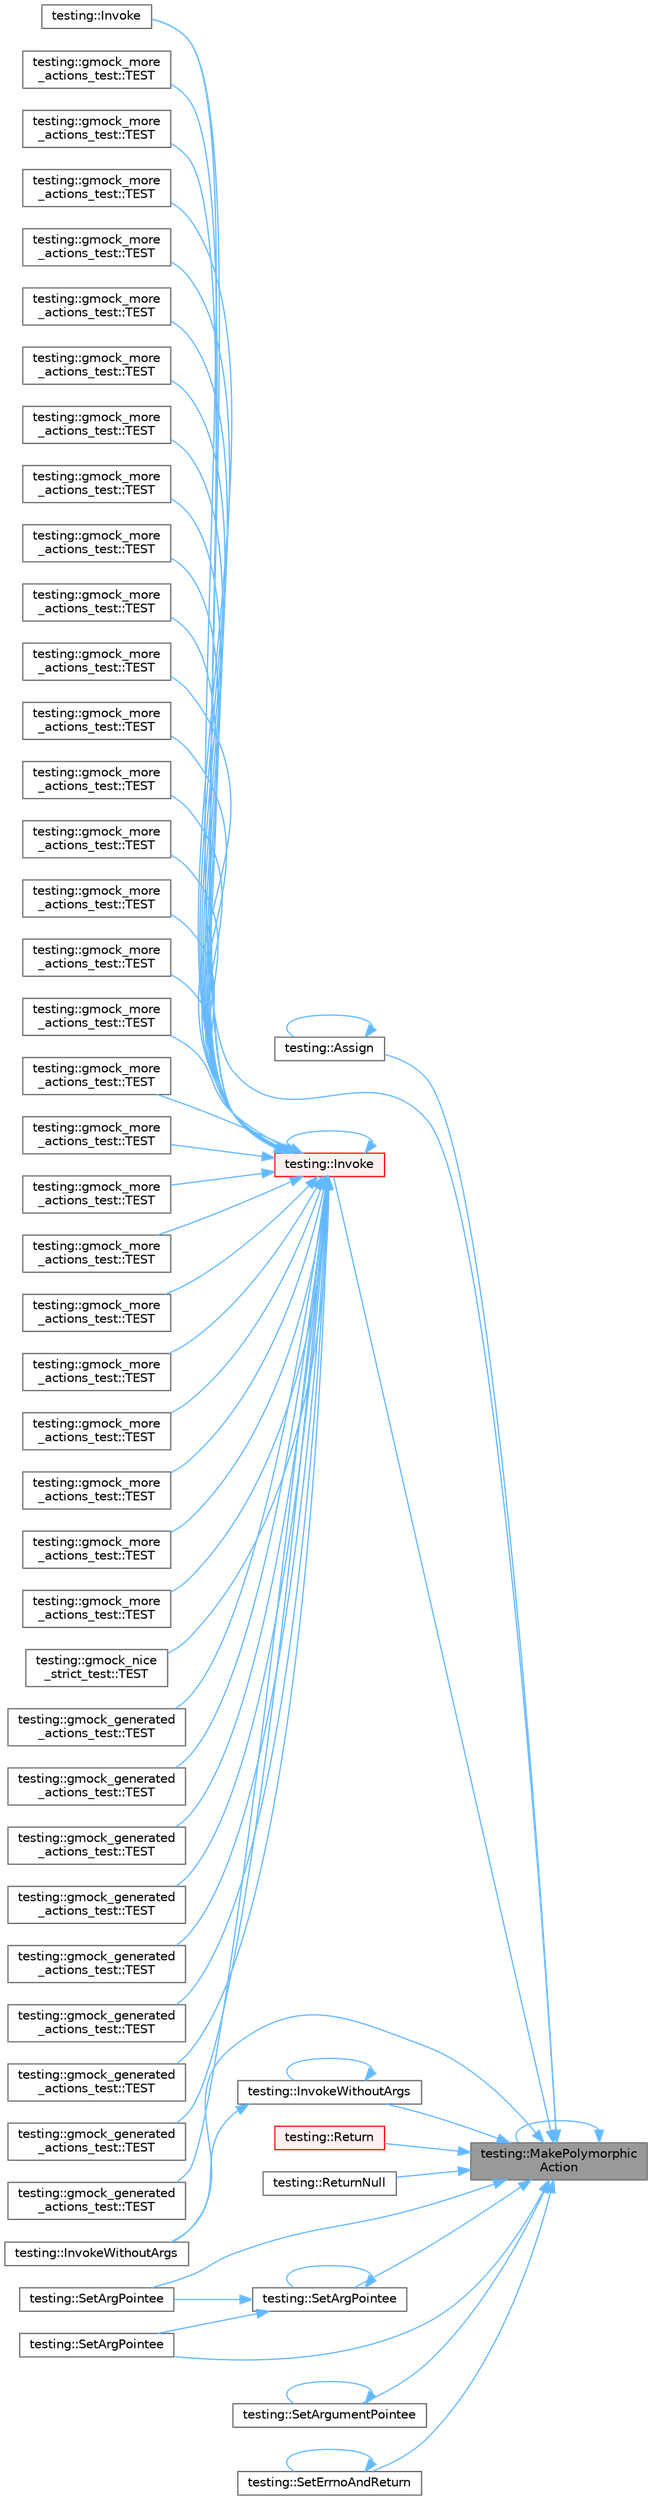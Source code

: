 digraph "testing::MakePolymorphicAction"
{
 // LATEX_PDF_SIZE
  bgcolor="transparent";
  edge [fontname=Helvetica,fontsize=10,labelfontname=Helvetica,labelfontsize=10];
  node [fontname=Helvetica,fontsize=10,shape=box,height=0.2,width=0.4];
  rankdir="RL";
  Node1 [id="Node000001",label="testing::MakePolymorphic\lAction",height=0.2,width=0.4,color="gray40", fillcolor="grey60", style="filled", fontcolor="black",tooltip=" "];
  Node1 -> Node2 [id="edge1_Node000001_Node000002",dir="back",color="steelblue1",style="solid",tooltip=" "];
  Node2 [id="Node000002",label="testing::Assign",height=0.2,width=0.4,color="grey40", fillcolor="white", style="filled",URL="$namespacetesting.html#a630f14770743960d9d1b7c71cfd9034c",tooltip=" "];
  Node2 -> Node2 [id="edge2_Node000002_Node000002",dir="back",color="steelblue1",style="solid",tooltip=" "];
  Node1 -> Node3 [id="edge3_Node000001_Node000003",dir="back",color="steelblue1",style="solid",tooltip=" "];
  Node3 [id="Node000003",label="testing::Invoke",height=0.2,width=0.4,color="grey40", fillcolor="white", style="filled",URL="$namespacetesting.html#a6be86fcc41ea419fce06c060f4ae33fa",tooltip=" "];
  Node1 -> Node4 [id="edge4_Node000001_Node000004",dir="back",color="steelblue1",style="solid",tooltip=" "];
  Node4 [id="Node000004",label="testing::Invoke",height=0.2,width=0.4,color="red", fillcolor="#FFF0F0", style="filled",URL="$namespacetesting.html#ac06a5d08441c2de733e4f917d3848478",tooltip=" "];
  Node4 -> Node3 [id="edge5_Node000004_Node000003",dir="back",color="steelblue1",style="solid",tooltip=" "];
  Node4 -> Node4 [id="edge6_Node000004_Node000004",dir="back",color="steelblue1",style="solid",tooltip=" "];
  Node4 -> Node5 [id="edge7_Node000004_Node000005",dir="back",color="steelblue1",style="solid",tooltip=" "];
  Node5 [id="Node000005",label="testing::gmock_more\l_actions_test::TEST",height=0.2,width=0.4,color="grey40", fillcolor="white", style="filled",URL="$namespacetesting_1_1gmock__more__actions__test.html#a86221fa7d09853358e38c01b0d6ceced",tooltip=" "];
  Node4 -> Node6 [id="edge8_Node000004_Node000006",dir="back",color="steelblue1",style="solid",tooltip=" "];
  Node6 [id="Node000006",label="testing::gmock_more\l_actions_test::TEST",height=0.2,width=0.4,color="grey40", fillcolor="white", style="filled",URL="$namespacetesting_1_1gmock__more__actions__test.html#a14b55eb4c0d0b3149e269eea1443cb58",tooltip=" "];
  Node4 -> Node7 [id="edge9_Node000004_Node000007",dir="back",color="steelblue1",style="solid",tooltip=" "];
  Node7 [id="Node000007",label="testing::gmock_more\l_actions_test::TEST",height=0.2,width=0.4,color="grey40", fillcolor="white", style="filled",URL="$namespacetesting_1_1gmock__more__actions__test.html#af0ab6ef9fdf48e8442a5579ab27eb517",tooltip=" "];
  Node4 -> Node8 [id="edge10_Node000004_Node000008",dir="back",color="steelblue1",style="solid",tooltip=" "];
  Node8 [id="Node000008",label="testing::gmock_more\l_actions_test::TEST",height=0.2,width=0.4,color="grey40", fillcolor="white", style="filled",URL="$namespacetesting_1_1gmock__more__actions__test.html#a512db122c5beadeeef026bb54aec7e45",tooltip=" "];
  Node4 -> Node9 [id="edge11_Node000004_Node000009",dir="back",color="steelblue1",style="solid",tooltip=" "];
  Node9 [id="Node000009",label="testing::gmock_more\l_actions_test::TEST",height=0.2,width=0.4,color="grey40", fillcolor="white", style="filled",URL="$namespacetesting_1_1gmock__more__actions__test.html#a715c088109e141aa577e497e3729b98b",tooltip=" "];
  Node4 -> Node10 [id="edge12_Node000004_Node000010",dir="back",color="steelblue1",style="solid",tooltip=" "];
  Node10 [id="Node000010",label="testing::gmock_more\l_actions_test::TEST",height=0.2,width=0.4,color="grey40", fillcolor="white", style="filled",URL="$namespacetesting_1_1gmock__more__actions__test.html#a1f11171c55d049143c980502213e0b11",tooltip=" "];
  Node4 -> Node11 [id="edge13_Node000004_Node000011",dir="back",color="steelblue1",style="solid",tooltip=" "];
  Node11 [id="Node000011",label="testing::gmock_more\l_actions_test::TEST",height=0.2,width=0.4,color="grey40", fillcolor="white", style="filled",URL="$namespacetesting_1_1gmock__more__actions__test.html#a5bfedd2255bbfe7ffcbc76ec581b2ff6",tooltip=" "];
  Node4 -> Node12 [id="edge14_Node000004_Node000012",dir="back",color="steelblue1",style="solid",tooltip=" "];
  Node12 [id="Node000012",label="testing::gmock_more\l_actions_test::TEST",height=0.2,width=0.4,color="grey40", fillcolor="white", style="filled",URL="$namespacetesting_1_1gmock__more__actions__test.html#acdcc7f6a35e6373f3d0b3a71f98c418b",tooltip=" "];
  Node4 -> Node13 [id="edge15_Node000004_Node000013",dir="back",color="steelblue1",style="solid",tooltip=" "];
  Node13 [id="Node000013",label="testing::gmock_more\l_actions_test::TEST",height=0.2,width=0.4,color="grey40", fillcolor="white", style="filled",URL="$namespacetesting_1_1gmock__more__actions__test.html#adb0c29d688c079ad5bf07d5a0bd72aea",tooltip=" "];
  Node4 -> Node14 [id="edge16_Node000004_Node000014",dir="back",color="steelblue1",style="solid",tooltip=" "];
  Node14 [id="Node000014",label="testing::gmock_more\l_actions_test::TEST",height=0.2,width=0.4,color="grey40", fillcolor="white", style="filled",URL="$namespacetesting_1_1gmock__more__actions__test.html#abb046fd809977722720c9ce63afd7af5",tooltip=" "];
  Node4 -> Node15 [id="edge17_Node000004_Node000015",dir="back",color="steelblue1",style="solid",tooltip=" "];
  Node15 [id="Node000015",label="testing::gmock_more\l_actions_test::TEST",height=0.2,width=0.4,color="grey40", fillcolor="white", style="filled",URL="$namespacetesting_1_1gmock__more__actions__test.html#a2b98a8a68d37a0bec600227372a1cff8",tooltip=" "];
  Node4 -> Node16 [id="edge18_Node000004_Node000016",dir="back",color="steelblue1",style="solid",tooltip=" "];
  Node16 [id="Node000016",label="testing::gmock_more\l_actions_test::TEST",height=0.2,width=0.4,color="grey40", fillcolor="white", style="filled",URL="$namespacetesting_1_1gmock__more__actions__test.html#a386ce48f1f0a49e2b94a16deeffc2084",tooltip=" "];
  Node4 -> Node17 [id="edge19_Node000004_Node000017",dir="back",color="steelblue1",style="solid",tooltip=" "];
  Node17 [id="Node000017",label="testing::gmock_more\l_actions_test::TEST",height=0.2,width=0.4,color="grey40", fillcolor="white", style="filled",URL="$namespacetesting_1_1gmock__more__actions__test.html#a906bd5cc7aa38e2cc861a9732481fce7",tooltip=" "];
  Node4 -> Node18 [id="edge20_Node000004_Node000018",dir="back",color="steelblue1",style="solid",tooltip=" "];
  Node18 [id="Node000018",label="testing::gmock_more\l_actions_test::TEST",height=0.2,width=0.4,color="grey40", fillcolor="white", style="filled",URL="$namespacetesting_1_1gmock__more__actions__test.html#a8939ea1ccb0d8787c926c92441b27f6c",tooltip=" "];
  Node4 -> Node19 [id="edge21_Node000004_Node000019",dir="back",color="steelblue1",style="solid",tooltip=" "];
  Node19 [id="Node000019",label="testing::gmock_more\l_actions_test::TEST",height=0.2,width=0.4,color="grey40", fillcolor="white", style="filled",URL="$namespacetesting_1_1gmock__more__actions__test.html#a17f41c1f7f180371d4d240089cdff0dd",tooltip=" "];
  Node4 -> Node20 [id="edge22_Node000004_Node000020",dir="back",color="steelblue1",style="solid",tooltip=" "];
  Node20 [id="Node000020",label="testing::gmock_more\l_actions_test::TEST",height=0.2,width=0.4,color="grey40", fillcolor="white", style="filled",URL="$namespacetesting_1_1gmock__more__actions__test.html#a3b6b1b682295a1d04d57374445359e94",tooltip=" "];
  Node4 -> Node21 [id="edge23_Node000004_Node000021",dir="back",color="steelblue1",style="solid",tooltip=" "];
  Node21 [id="Node000021",label="testing::gmock_more\l_actions_test::TEST",height=0.2,width=0.4,color="grey40", fillcolor="white", style="filled",URL="$namespacetesting_1_1gmock__more__actions__test.html#a9a6c89b83ba253838d05d7ee5da7d954",tooltip=" "];
  Node4 -> Node22 [id="edge24_Node000004_Node000022",dir="back",color="steelblue1",style="solid",tooltip=" "];
  Node22 [id="Node000022",label="testing::gmock_more\l_actions_test::TEST",height=0.2,width=0.4,color="grey40", fillcolor="white", style="filled",URL="$namespacetesting_1_1gmock__more__actions__test.html#af4756ff87444dc6deb438a350ab5527f",tooltip=" "];
  Node4 -> Node23 [id="edge25_Node000004_Node000023",dir="back",color="steelblue1",style="solid",tooltip=" "];
  Node23 [id="Node000023",label="testing::gmock_more\l_actions_test::TEST",height=0.2,width=0.4,color="grey40", fillcolor="white", style="filled",URL="$namespacetesting_1_1gmock__more__actions__test.html#a48d99224a323afa3c9772a868dd60214",tooltip=" "];
  Node4 -> Node24 [id="edge26_Node000004_Node000024",dir="back",color="steelblue1",style="solid",tooltip=" "];
  Node24 [id="Node000024",label="testing::gmock_more\l_actions_test::TEST",height=0.2,width=0.4,color="grey40", fillcolor="white", style="filled",URL="$namespacetesting_1_1gmock__more__actions__test.html#a65d674aacb46d8bf79dbdfe0d49df442",tooltip=" "];
  Node4 -> Node25 [id="edge27_Node000004_Node000025",dir="back",color="steelblue1",style="solid",tooltip=" "];
  Node25 [id="Node000025",label="testing::gmock_more\l_actions_test::TEST",height=0.2,width=0.4,color="grey40", fillcolor="white", style="filled",URL="$namespacetesting_1_1gmock__more__actions__test.html#af9dfd7f1d4186ee4de2d9871a19dba5a",tooltip=" "];
  Node4 -> Node26 [id="edge28_Node000004_Node000026",dir="back",color="steelblue1",style="solid",tooltip=" "];
  Node26 [id="Node000026",label="testing::gmock_more\l_actions_test::TEST",height=0.2,width=0.4,color="grey40", fillcolor="white", style="filled",URL="$namespacetesting_1_1gmock__more__actions__test.html#a0dd6901e637db57c56f1cf8052b6e1bf",tooltip=" "];
  Node4 -> Node27 [id="edge29_Node000004_Node000027",dir="back",color="steelblue1",style="solid",tooltip=" "];
  Node27 [id="Node000027",label="testing::gmock_more\l_actions_test::TEST",height=0.2,width=0.4,color="grey40", fillcolor="white", style="filled",URL="$namespacetesting_1_1gmock__more__actions__test.html#ac56a4cb164b338d3f388ed3f4306a5a5",tooltip=" "];
  Node4 -> Node28 [id="edge30_Node000004_Node000028",dir="back",color="steelblue1",style="solid",tooltip=" "];
  Node28 [id="Node000028",label="testing::gmock_more\l_actions_test::TEST",height=0.2,width=0.4,color="grey40", fillcolor="white", style="filled",URL="$namespacetesting_1_1gmock__more__actions__test.html#a4f48af38351403b569fc6dfae7787ed2",tooltip=" "];
  Node4 -> Node29 [id="edge31_Node000004_Node000029",dir="back",color="steelblue1",style="solid",tooltip=" "];
  Node29 [id="Node000029",label="testing::gmock_more\l_actions_test::TEST",height=0.2,width=0.4,color="grey40", fillcolor="white", style="filled",URL="$namespacetesting_1_1gmock__more__actions__test.html#a9c5fbd26c6cc6ed31aed5bafb2fa8e5c",tooltip=" "];
  Node4 -> Node30 [id="edge32_Node000004_Node000030",dir="back",color="steelblue1",style="solid",tooltip=" "];
  Node30 [id="Node000030",label="testing::gmock_more\l_actions_test::TEST",height=0.2,width=0.4,color="grey40", fillcolor="white", style="filled",URL="$namespacetesting_1_1gmock__more__actions__test.html#a424fb6113c6c1ab2157edf854a4ae9fe",tooltip=" "];
  Node4 -> Node31 [id="edge33_Node000004_Node000031",dir="back",color="steelblue1",style="solid",tooltip=" "];
  Node31 [id="Node000031",label="testing::gmock_more\l_actions_test::TEST",height=0.2,width=0.4,color="grey40", fillcolor="white", style="filled",URL="$namespacetesting_1_1gmock__more__actions__test.html#a28b57a9f9d38574b7c033988ad528ddd",tooltip=" "];
  Node4 -> Node32 [id="edge34_Node000004_Node000032",dir="back",color="steelblue1",style="solid",tooltip=" "];
  Node32 [id="Node000032",label="testing::gmock_nice\l_strict_test::TEST",height=0.2,width=0.4,color="grey40", fillcolor="white", style="filled",URL="$namespacetesting_1_1gmock__nice__strict__test.html#a04e9402fd03549e1eda88659b6eac174",tooltip=" "];
  Node4 -> Node33 [id="edge35_Node000004_Node000033",dir="back",color="steelblue1",style="solid",tooltip=" "];
  Node33 [id="Node000033",label="testing::gmock_generated\l_actions_test::TEST",height=0.2,width=0.4,color="grey40", fillcolor="white", style="filled",URL="$namespacetesting_1_1gmock__generated__actions__test.html#a4330224375c915f21860c30798dacd0c",tooltip=" "];
  Node4 -> Node34 [id="edge36_Node000004_Node000034",dir="back",color="steelblue1",style="solid",tooltip=" "];
  Node34 [id="Node000034",label="testing::gmock_generated\l_actions_test::TEST",height=0.2,width=0.4,color="grey40", fillcolor="white", style="filled",URL="$namespacetesting_1_1gmock__generated__actions__test.html#a5cbb36915cb29391752600a2a0e9c7e1",tooltip=" "];
  Node4 -> Node35 [id="edge37_Node000004_Node000035",dir="back",color="steelblue1",style="solid",tooltip=" "];
  Node35 [id="Node000035",label="testing::gmock_generated\l_actions_test::TEST",height=0.2,width=0.4,color="grey40", fillcolor="white", style="filled",URL="$namespacetesting_1_1gmock__generated__actions__test.html#ab51a43ea1c760e001330400d6cec5bfc",tooltip=" "];
  Node4 -> Node36 [id="edge38_Node000004_Node000036",dir="back",color="steelblue1",style="solid",tooltip=" "];
  Node36 [id="Node000036",label="testing::gmock_generated\l_actions_test::TEST",height=0.2,width=0.4,color="grey40", fillcolor="white", style="filled",URL="$namespacetesting_1_1gmock__generated__actions__test.html#ab7046e566f75756b6fe1ec4d92ff7c2b",tooltip=" "];
  Node4 -> Node37 [id="edge39_Node000004_Node000037",dir="back",color="steelblue1",style="solid",tooltip=" "];
  Node37 [id="Node000037",label="testing::gmock_generated\l_actions_test::TEST",height=0.2,width=0.4,color="grey40", fillcolor="white", style="filled",URL="$namespacetesting_1_1gmock__generated__actions__test.html#a0499d0970300d8d6c252a898222b8dd3",tooltip=" "];
  Node4 -> Node38 [id="edge40_Node000004_Node000038",dir="back",color="steelblue1",style="solid",tooltip=" "];
  Node38 [id="Node000038",label="testing::gmock_generated\l_actions_test::TEST",height=0.2,width=0.4,color="grey40", fillcolor="white", style="filled",URL="$namespacetesting_1_1gmock__generated__actions__test.html#aee9acec4535339649dd3067f671cc6c1",tooltip=" "];
  Node4 -> Node39 [id="edge41_Node000004_Node000039",dir="back",color="steelblue1",style="solid",tooltip=" "];
  Node39 [id="Node000039",label="testing::gmock_generated\l_actions_test::TEST",height=0.2,width=0.4,color="grey40", fillcolor="white", style="filled",URL="$namespacetesting_1_1gmock__generated__actions__test.html#ae6ef9e9d09c01cd0699a3044fd8c3f1f",tooltip=" "];
  Node4 -> Node40 [id="edge42_Node000004_Node000040",dir="back",color="steelblue1",style="solid",tooltip=" "];
  Node40 [id="Node000040",label="testing::gmock_generated\l_actions_test::TEST",height=0.2,width=0.4,color="grey40", fillcolor="white", style="filled",URL="$namespacetesting_1_1gmock__generated__actions__test.html#aea7114a30b1fc589d14e84f1a27bd1fb",tooltip=" "];
  Node4 -> Node41 [id="edge43_Node000004_Node000041",dir="back",color="steelblue1",style="solid",tooltip=" "];
  Node41 [id="Node000041",label="testing::gmock_generated\l_actions_test::TEST",height=0.2,width=0.4,color="grey40", fillcolor="white", style="filled",URL="$namespacetesting_1_1gmock__generated__actions__test.html#a8a9dc47b8e9810ca74166a9d17cba54f",tooltip=" "];
  Node1 -> Node50 [id="edge44_Node000001_Node000050",dir="back",color="steelblue1",style="solid",tooltip=" "];
  Node50 [id="Node000050",label="testing::InvokeWithoutArgs",height=0.2,width=0.4,color="grey40", fillcolor="white", style="filled",URL="$namespacetesting.html#ad7960cb0a5cdbfab971f4abc0e6a32de",tooltip=" "];
  Node1 -> Node51 [id="edge45_Node000001_Node000051",dir="back",color="steelblue1",style="solid",tooltip=" "];
  Node51 [id="Node000051",label="testing::InvokeWithoutArgs",height=0.2,width=0.4,color="grey40", fillcolor="white", style="filled",URL="$namespacetesting.html#a27b14cbbb03620634372b762686d7f50",tooltip=" "];
  Node51 -> Node50 [id="edge46_Node000051_Node000050",dir="back",color="steelblue1",style="solid",tooltip=" "];
  Node51 -> Node51 [id="edge47_Node000051_Node000051",dir="back",color="steelblue1",style="solid",tooltip=" "];
  Node1 -> Node1 [id="edge48_Node000001_Node000001",dir="back",color="steelblue1",style="solid",tooltip=" "];
  Node1 -> Node52 [id="edge49_Node000001_Node000052",dir="back",color="steelblue1",style="solid",tooltip=" "];
  Node52 [id="Node000052",label="testing::Return",height=0.2,width=0.4,color="red", fillcolor="#FFF0F0", style="filled",URL="$namespacetesting.html#a492ba67db1dfe5dc8257b6e3d38b8183",tooltip=" "];
  Node1 -> Node58 [id="edge50_Node000001_Node000058",dir="back",color="steelblue1",style="solid",tooltip=" "];
  Node58 [id="Node000058",label="testing::ReturnNull",height=0.2,width=0.4,color="grey40", fillcolor="white", style="filled",URL="$namespacetesting.html#af05e07c0484961f2a30ba44d1d1816fe",tooltip=" "];
  Node1 -> Node59 [id="edge51_Node000001_Node000059",dir="back",color="steelblue1",style="solid",tooltip=" "];
  Node59 [id="Node000059",label="testing::SetArgPointee",height=0.2,width=0.4,color="grey40", fillcolor="white", style="filled",URL="$namespacetesting.html#a411e191aa7270045f6e59a55b7ed1d3c",tooltip=" "];
  Node1 -> Node60 [id="edge52_Node000001_Node000060",dir="back",color="steelblue1",style="solid",tooltip=" "];
  Node60 [id="Node000060",label="testing::SetArgPointee",height=0.2,width=0.4,color="grey40", fillcolor="white", style="filled",URL="$namespacetesting.html#adc75e414fd8f86c47adde8bf10c2d787",tooltip=" "];
  Node60 -> Node59 [id="edge53_Node000060_Node000059",dir="back",color="steelblue1",style="solid",tooltip=" "];
  Node60 -> Node60 [id="edge54_Node000060_Node000060",dir="back",color="steelblue1",style="solid",tooltip=" "];
  Node60 -> Node61 [id="edge55_Node000060_Node000061",dir="back",color="steelblue1",style="solid",tooltip=" "];
  Node61 [id="Node000061",label="testing::SetArgPointee",height=0.2,width=0.4,color="grey40", fillcolor="white", style="filled",URL="$namespacetesting.html#a7ac2d2141ae9d484bb5459ae80109168",tooltip=" "];
  Node1 -> Node61 [id="edge56_Node000001_Node000061",dir="back",color="steelblue1",style="solid",tooltip=" "];
  Node1 -> Node62 [id="edge57_Node000001_Node000062",dir="back",color="steelblue1",style="solid",tooltip=" "];
  Node62 [id="Node000062",label="testing::SetArgumentPointee",height=0.2,width=0.4,color="grey40", fillcolor="white", style="filled",URL="$namespacetesting.html#ab6e877cdef8c79f63767defd8ad2cd58",tooltip=" "];
  Node62 -> Node62 [id="edge58_Node000062_Node000062",dir="back",color="steelblue1",style="solid",tooltip=" "];
  Node1 -> Node63 [id="edge59_Node000001_Node000063",dir="back",color="steelblue1",style="solid",tooltip=" "];
  Node63 [id="Node000063",label="testing::SetErrnoAndReturn",height=0.2,width=0.4,color="grey40", fillcolor="white", style="filled",URL="$namespacetesting.html#a6f466024040fa05349773514ce1c6647",tooltip=" "];
  Node63 -> Node63 [id="edge60_Node000063_Node000063",dir="back",color="steelblue1",style="solid",tooltip=" "];
}

